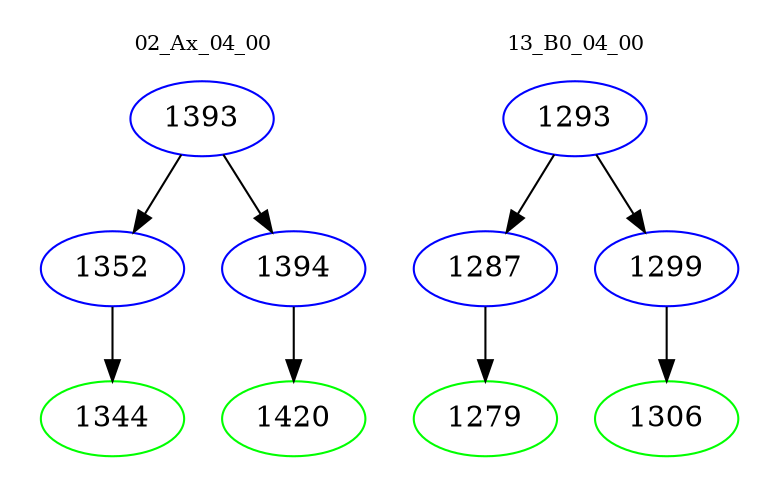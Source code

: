 digraph{
subgraph cluster_0 {
color = white
label = "02_Ax_04_00";
fontsize=10;
T0_1393 [label="1393", color="blue"]
T0_1393 -> T0_1352 [color="black"]
T0_1352 [label="1352", color="blue"]
T0_1352 -> T0_1344 [color="black"]
T0_1344 [label="1344", color="green"]
T0_1393 -> T0_1394 [color="black"]
T0_1394 [label="1394", color="blue"]
T0_1394 -> T0_1420 [color="black"]
T0_1420 [label="1420", color="green"]
}
subgraph cluster_1 {
color = white
label = "13_B0_04_00";
fontsize=10;
T1_1293 [label="1293", color="blue"]
T1_1293 -> T1_1287 [color="black"]
T1_1287 [label="1287", color="blue"]
T1_1287 -> T1_1279 [color="black"]
T1_1279 [label="1279", color="green"]
T1_1293 -> T1_1299 [color="black"]
T1_1299 [label="1299", color="blue"]
T1_1299 -> T1_1306 [color="black"]
T1_1306 [label="1306", color="green"]
}
}
